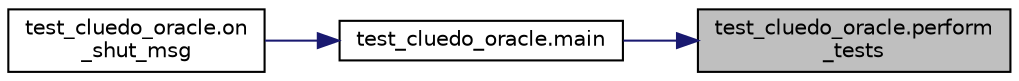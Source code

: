 digraph "test_cluedo_oracle.perform_tests"
{
 // LATEX_PDF_SIZE
  edge [fontname="Helvetica",fontsize="10",labelfontname="Helvetica",labelfontsize="10"];
  node [fontname="Helvetica",fontsize="10",shape=record];
  rankdir="RL";
  Node1 [label="test_cluedo_oracle.perform\l_tests",height=0.2,width=0.4,color="black", fillcolor="grey75", style="filled", fontcolor="black",tooltip=" "];
  Node1 -> Node2 [dir="back",color="midnightblue",fontsize="10",style="solid",fontname="Helvetica"];
  Node2 [label="test_cluedo_oracle.main",height=0.2,width=0.4,color="black", fillcolor="white", style="filled",URL="$a00167_abc41c2c8a858055480b0abbb23429678.html#abc41c2c8a858055480b0abbb23429678",tooltip=" "];
  Node2 -> Node3 [dir="back",color="midnightblue",fontsize="10",style="solid",fontname="Helvetica"];
  Node3 [label="test_cluedo_oracle.on\l_shut_msg",height=0.2,width=0.4,color="black", fillcolor="white", style="filled",URL="$a00167_a2d0fabec3ea7b27cc1cd601336972590.html#a2d0fabec3ea7b27cc1cd601336972590",tooltip=" "];
}
